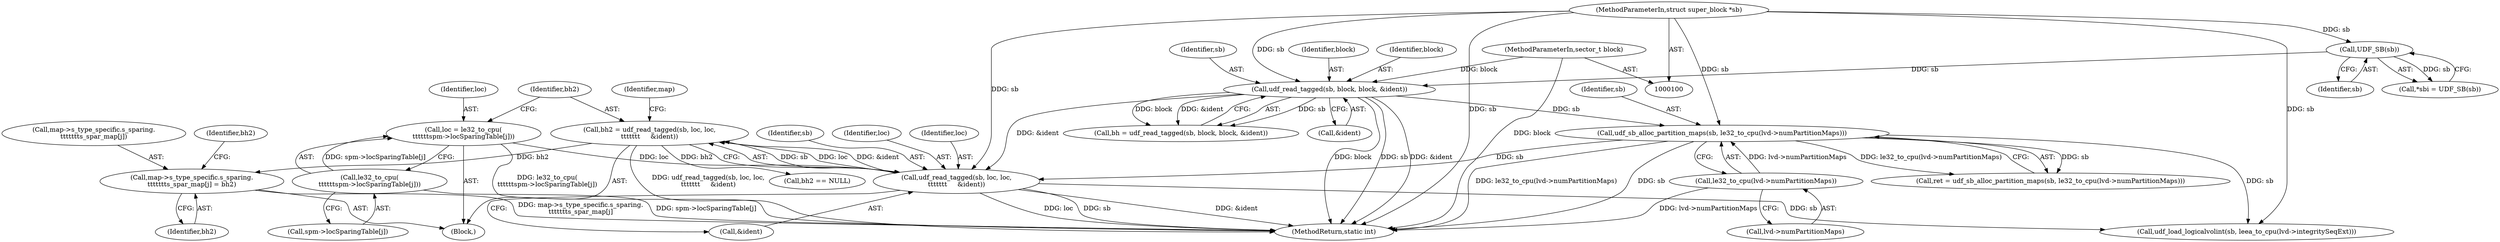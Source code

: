 digraph "0_linux_adee11b2085bee90bd8f4f52123ffb07882d6256@array" {
"1000378" [label="(Call,map->s_type_specific.s_sparing.\n\t\t\t\t\t\t\ts_spar_map[j] = bh2)"];
"1000370" [label="(Call,bh2 = udf_read_tagged(sb, loc, loc,\n\t\t\t\t\t\t\t     &ident))"];
"1000372" [label="(Call,udf_read_tagged(sb, loc, loc,\n\t\t\t\t\t\t\t     &ident))"];
"1000148" [label="(Call,udf_sb_alloc_partition_maps(sb, le32_to_cpu(lvd->numPartitionMaps)))"];
"1000124" [label="(Call,udf_read_tagged(sb, block, block, &ident))"];
"1000113" [label="(Call,UDF_SB(sb))"];
"1000101" [label="(MethodParameterIn,struct super_block *sb)"];
"1000102" [label="(MethodParameterIn,sector_t block)"];
"1000150" [label="(Call,le32_to_cpu(lvd->numPartitionMaps))"];
"1000362" [label="(Call,loc = le32_to_cpu(\n\t\t\t\t\t\tspm->locSparingTable[j]))"];
"1000364" [label="(Call,le32_to_cpu(\n\t\t\t\t\t\tspm->locSparingTable[j]))"];
"1000379" [label="(Call,map->s_type_specific.s_sparing.\n\t\t\t\t\t\t\ts_spar_map[j])"];
"1000383" [label="(Identifier,map)"];
"1000126" [label="(Identifier,block)"];
"1000151" [label="(Call,lvd->numPartitionMaps)"];
"1000124" [label="(Call,udf_read_tagged(sb, block, block, &ident))"];
"1000360" [label="(Block,)"];
"1000148" [label="(Call,udf_sb_alloc_partition_maps(sb, le32_to_cpu(lvd->numPartitionMaps)))"];
"1000664" [label="(MethodReturn,static int)"];
"1000372" [label="(Call,udf_read_tagged(sb, loc, loc,\n\t\t\t\t\t\t\t     &ident))"];
"1000373" [label="(Identifier,sb)"];
"1000114" [label="(Identifier,sb)"];
"1000113" [label="(Call,UDF_SB(sb))"];
"1000363" [label="(Identifier,loc)"];
"1000146" [label="(Call,ret = udf_sb_alloc_partition_maps(sb, le32_to_cpu(lvd->numPartitionMaps)))"];
"1000653" [label="(Call,udf_load_logicalvolint(sb, leea_to_cpu(lvd->integritySeqExt)))"];
"1000365" [label="(Call,spm->locSparingTable[j])"];
"1000375" [label="(Identifier,loc)"];
"1000371" [label="(Identifier,bh2)"];
"1000122" [label="(Call,bh = udf_read_tagged(sb, block, block, &ident))"];
"1000378" [label="(Call,map->s_type_specific.s_sparing.\n\t\t\t\t\t\t\ts_spar_map[j] = bh2)"];
"1000101" [label="(MethodParameterIn,struct super_block *sb)"];
"1000150" [label="(Call,le32_to_cpu(lvd->numPartitionMaps))"];
"1000376" [label="(Call,&ident)"];
"1000111" [label="(Call,*sbi = UDF_SB(sb))"];
"1000388" [label="(Identifier,bh2)"];
"1000102" [label="(MethodParameterIn,sector_t block)"];
"1000391" [label="(Identifier,bh2)"];
"1000390" [label="(Call,bh2 == NULL)"];
"1000149" [label="(Identifier,sb)"];
"1000370" [label="(Call,bh2 = udf_read_tagged(sb, loc, loc,\n\t\t\t\t\t\t\t     &ident))"];
"1000374" [label="(Identifier,loc)"];
"1000127" [label="(Identifier,block)"];
"1000125" [label="(Identifier,sb)"];
"1000128" [label="(Call,&ident)"];
"1000362" [label="(Call,loc = le32_to_cpu(\n\t\t\t\t\t\tspm->locSparingTable[j]))"];
"1000364" [label="(Call,le32_to_cpu(\n\t\t\t\t\t\tspm->locSparingTable[j]))"];
"1000378" -> "1000360"  [label="AST: "];
"1000378" -> "1000388"  [label="CFG: "];
"1000379" -> "1000378"  [label="AST: "];
"1000388" -> "1000378"  [label="AST: "];
"1000391" -> "1000378"  [label="CFG: "];
"1000378" -> "1000664"  [label="DDG: map->s_type_specific.s_sparing.\n\t\t\t\t\t\t\ts_spar_map[j]"];
"1000370" -> "1000378"  [label="DDG: bh2"];
"1000370" -> "1000360"  [label="AST: "];
"1000370" -> "1000372"  [label="CFG: "];
"1000371" -> "1000370"  [label="AST: "];
"1000372" -> "1000370"  [label="AST: "];
"1000383" -> "1000370"  [label="CFG: "];
"1000370" -> "1000664"  [label="DDG: udf_read_tagged(sb, loc, loc,\n\t\t\t\t\t\t\t     &ident)"];
"1000372" -> "1000370"  [label="DDG: sb"];
"1000372" -> "1000370"  [label="DDG: loc"];
"1000372" -> "1000370"  [label="DDG: &ident"];
"1000370" -> "1000390"  [label="DDG: bh2"];
"1000372" -> "1000376"  [label="CFG: "];
"1000373" -> "1000372"  [label="AST: "];
"1000374" -> "1000372"  [label="AST: "];
"1000375" -> "1000372"  [label="AST: "];
"1000376" -> "1000372"  [label="AST: "];
"1000372" -> "1000664"  [label="DDG: &ident"];
"1000372" -> "1000664"  [label="DDG: loc"];
"1000372" -> "1000664"  [label="DDG: sb"];
"1000148" -> "1000372"  [label="DDG: sb"];
"1000101" -> "1000372"  [label="DDG: sb"];
"1000362" -> "1000372"  [label="DDG: loc"];
"1000124" -> "1000372"  [label="DDG: &ident"];
"1000372" -> "1000653"  [label="DDG: sb"];
"1000148" -> "1000146"  [label="AST: "];
"1000148" -> "1000150"  [label="CFG: "];
"1000149" -> "1000148"  [label="AST: "];
"1000150" -> "1000148"  [label="AST: "];
"1000146" -> "1000148"  [label="CFG: "];
"1000148" -> "1000664"  [label="DDG: sb"];
"1000148" -> "1000664"  [label="DDG: le32_to_cpu(lvd->numPartitionMaps)"];
"1000148" -> "1000146"  [label="DDG: sb"];
"1000148" -> "1000146"  [label="DDG: le32_to_cpu(lvd->numPartitionMaps)"];
"1000124" -> "1000148"  [label="DDG: sb"];
"1000101" -> "1000148"  [label="DDG: sb"];
"1000150" -> "1000148"  [label="DDG: lvd->numPartitionMaps"];
"1000148" -> "1000653"  [label="DDG: sb"];
"1000124" -> "1000122"  [label="AST: "];
"1000124" -> "1000128"  [label="CFG: "];
"1000125" -> "1000124"  [label="AST: "];
"1000126" -> "1000124"  [label="AST: "];
"1000127" -> "1000124"  [label="AST: "];
"1000128" -> "1000124"  [label="AST: "];
"1000122" -> "1000124"  [label="CFG: "];
"1000124" -> "1000664"  [label="DDG: block"];
"1000124" -> "1000664"  [label="DDG: sb"];
"1000124" -> "1000664"  [label="DDG: &ident"];
"1000124" -> "1000122"  [label="DDG: sb"];
"1000124" -> "1000122"  [label="DDG: block"];
"1000124" -> "1000122"  [label="DDG: &ident"];
"1000113" -> "1000124"  [label="DDG: sb"];
"1000101" -> "1000124"  [label="DDG: sb"];
"1000102" -> "1000124"  [label="DDG: block"];
"1000113" -> "1000111"  [label="AST: "];
"1000113" -> "1000114"  [label="CFG: "];
"1000114" -> "1000113"  [label="AST: "];
"1000111" -> "1000113"  [label="CFG: "];
"1000113" -> "1000111"  [label="DDG: sb"];
"1000101" -> "1000113"  [label="DDG: sb"];
"1000101" -> "1000100"  [label="AST: "];
"1000101" -> "1000664"  [label="DDG: sb"];
"1000101" -> "1000653"  [label="DDG: sb"];
"1000102" -> "1000100"  [label="AST: "];
"1000102" -> "1000664"  [label="DDG: block"];
"1000150" -> "1000151"  [label="CFG: "];
"1000151" -> "1000150"  [label="AST: "];
"1000150" -> "1000664"  [label="DDG: lvd->numPartitionMaps"];
"1000362" -> "1000360"  [label="AST: "];
"1000362" -> "1000364"  [label="CFG: "];
"1000363" -> "1000362"  [label="AST: "];
"1000364" -> "1000362"  [label="AST: "];
"1000371" -> "1000362"  [label="CFG: "];
"1000362" -> "1000664"  [label="DDG: le32_to_cpu(\n\t\t\t\t\t\tspm->locSparingTable[j])"];
"1000364" -> "1000362"  [label="DDG: spm->locSparingTable[j]"];
"1000364" -> "1000365"  [label="CFG: "];
"1000365" -> "1000364"  [label="AST: "];
"1000364" -> "1000664"  [label="DDG: spm->locSparingTable[j]"];
}
